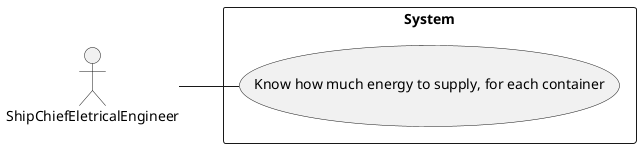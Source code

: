 @startuml
left to right direction
skinparam packageStyle rectangle
actor ShipChiefEletricalEngineer
rectangle "System"{
    ShipChiefEletricalEngineer--(Know how much energy to supply, for each container)
}
@enduml